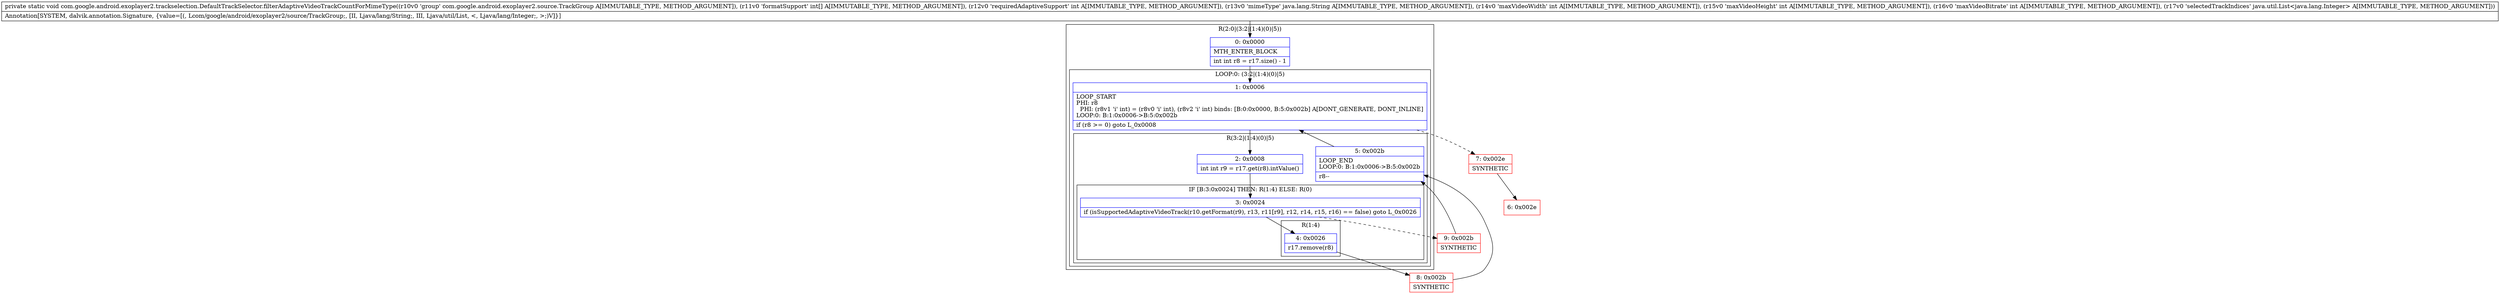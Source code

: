 digraph "CFG forcom.google.android.exoplayer2.trackselection.DefaultTrackSelector.filterAdaptiveVideoTrackCountForMimeType(Lcom\/google\/android\/exoplayer2\/source\/TrackGroup;[IILjava\/lang\/String;IIILjava\/util\/List;)V" {
subgraph cluster_Region_950947411 {
label = "R(2:0|(3:2|(1:4)(0)|5))";
node [shape=record,color=blue];
Node_0 [shape=record,label="{0\:\ 0x0000|MTH_ENTER_BLOCK\l|int int r8 = r17.size() \- 1\l}"];
subgraph cluster_LoopRegion_360420982 {
label = "LOOP:0: (3:2|(1:4)(0)|5)";
node [shape=record,color=blue];
Node_1 [shape=record,label="{1\:\ 0x0006|LOOP_START\lPHI: r8 \l  PHI: (r8v1 'i' int) = (r8v0 'i' int), (r8v2 'i' int) binds: [B:0:0x0000, B:5:0x002b] A[DONT_GENERATE, DONT_INLINE]\lLOOP:0: B:1:0x0006\-\>B:5:0x002b\l|if (r8 \>= 0) goto L_0x0008\l}"];
subgraph cluster_Region_1033774928 {
label = "R(3:2|(1:4)(0)|5)";
node [shape=record,color=blue];
Node_2 [shape=record,label="{2\:\ 0x0008|int int r9 = r17.get(r8).intValue()\l}"];
subgraph cluster_IfRegion_1333570612 {
label = "IF [B:3:0x0024] THEN: R(1:4) ELSE: R(0)";
node [shape=record,color=blue];
Node_3 [shape=record,label="{3\:\ 0x0024|if (isSupportedAdaptiveVideoTrack(r10.getFormat(r9), r13, r11[r9], r12, r14, r15, r16) == false) goto L_0x0026\l}"];
subgraph cluster_Region_90875420 {
label = "R(1:4)";
node [shape=record,color=blue];
Node_4 [shape=record,label="{4\:\ 0x0026|r17.remove(r8)\l}"];
}
subgraph cluster_Region_2089720981 {
label = "R(0)";
node [shape=record,color=blue];
}
}
Node_5 [shape=record,label="{5\:\ 0x002b|LOOP_END\lLOOP:0: B:1:0x0006\-\>B:5:0x002b\l|r8\-\-\l}"];
}
}
}
Node_6 [shape=record,color=red,label="{6\:\ 0x002e}"];
Node_7 [shape=record,color=red,label="{7\:\ 0x002e|SYNTHETIC\l}"];
Node_8 [shape=record,color=red,label="{8\:\ 0x002b|SYNTHETIC\l}"];
Node_9 [shape=record,color=red,label="{9\:\ 0x002b|SYNTHETIC\l}"];
MethodNode[shape=record,label="{private static void com.google.android.exoplayer2.trackselection.DefaultTrackSelector.filterAdaptiveVideoTrackCountForMimeType((r10v0 'group' com.google.android.exoplayer2.source.TrackGroup A[IMMUTABLE_TYPE, METHOD_ARGUMENT]), (r11v0 'formatSupport' int[] A[IMMUTABLE_TYPE, METHOD_ARGUMENT]), (r12v0 'requiredAdaptiveSupport' int A[IMMUTABLE_TYPE, METHOD_ARGUMENT]), (r13v0 'mimeType' java.lang.String A[IMMUTABLE_TYPE, METHOD_ARGUMENT]), (r14v0 'maxVideoWidth' int A[IMMUTABLE_TYPE, METHOD_ARGUMENT]), (r15v0 'maxVideoHeight' int A[IMMUTABLE_TYPE, METHOD_ARGUMENT]), (r16v0 'maxVideoBitrate' int A[IMMUTABLE_TYPE, METHOD_ARGUMENT]), (r17v0 'selectedTrackIndices' java.util.List\<java.lang.Integer\> A[IMMUTABLE_TYPE, METHOD_ARGUMENT]))  | Annotation[SYSTEM, dalvik.annotation.Signature, \{value=[(, Lcom\/google\/android\/exoplayer2\/source\/TrackGroup;, [II, Ljava\/lang\/String;, III, Ljava\/util\/List, \<, Ljava\/lang\/Integer;, \>;)V]\}]\l}"];
MethodNode -> Node_0;
Node_0 -> Node_1;
Node_1 -> Node_2;
Node_1 -> Node_7[style=dashed];
Node_2 -> Node_3;
Node_3 -> Node_4;
Node_3 -> Node_9[style=dashed];
Node_4 -> Node_8;
Node_5 -> Node_1;
Node_7 -> Node_6;
Node_8 -> Node_5;
Node_9 -> Node_5;
}

